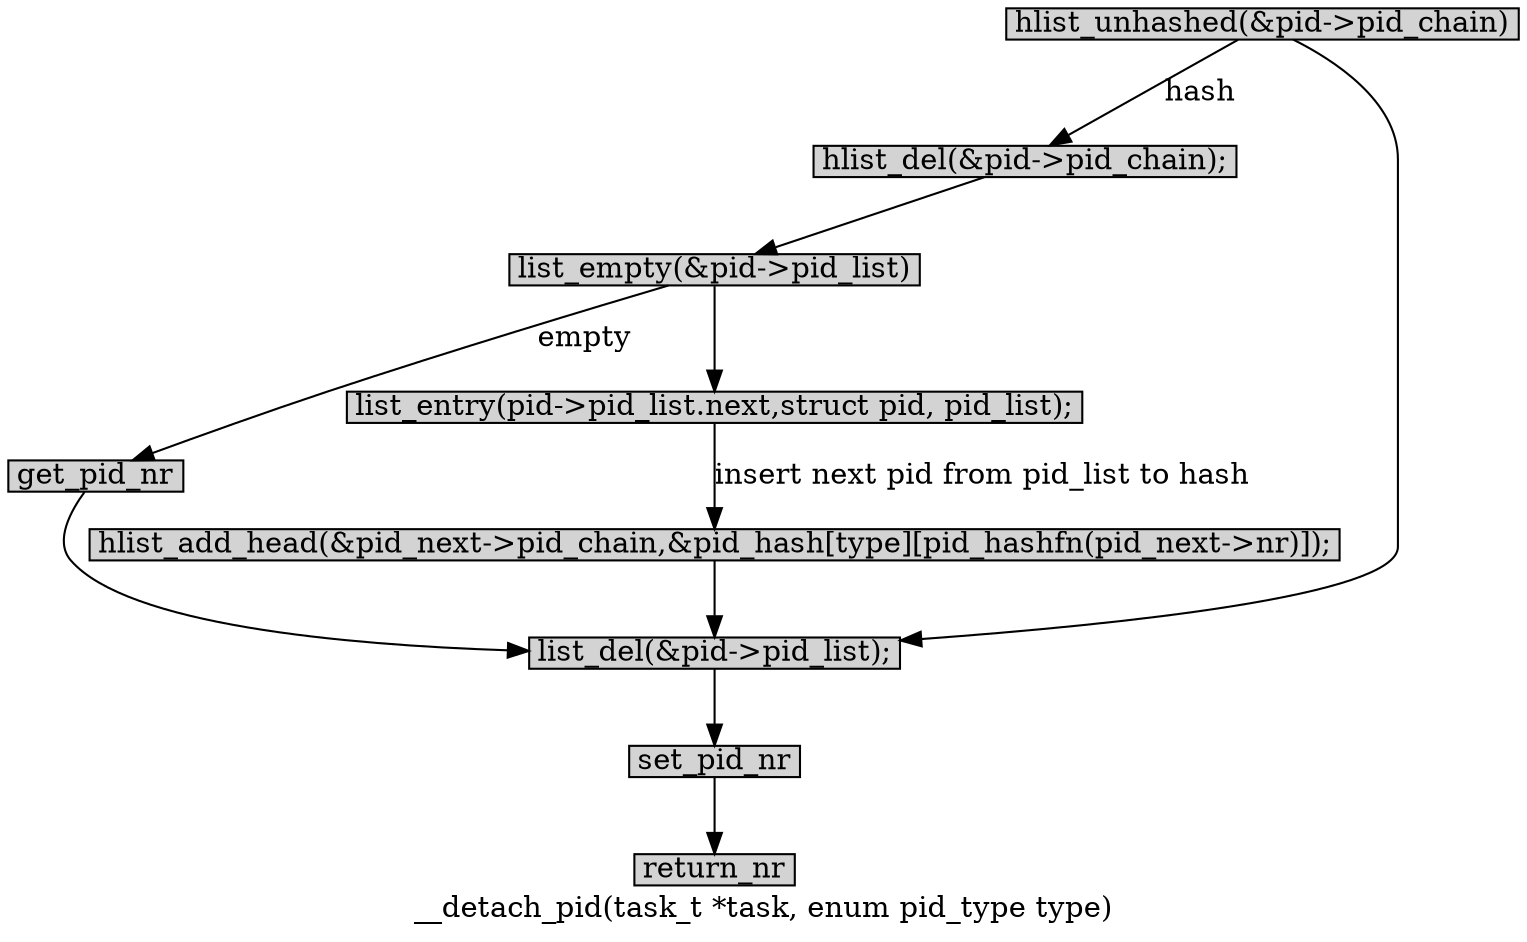 digraph __detach_pid{
        label="__detach_pid(task_t *task, enum pid_type type)";
        ratio=filled;
        
		node[style=filled, shape = box, margin="0.05,0.005",height="0.1",width="0.1"];

		hlist_unhashed[label="hlist_unhashed(&pid->pid_chain)"];
		hlist_del[label="hlist_del(&pid->pid_chain);"];
		list_empty[label="list_empty(&pid->pid_list)"];
		get_pid_nr;
		list_entry[label="list_entry(pid->pid_list.next,struct pid, pid_list);"];
		hlist_add_head[label="hlist_add_head(&pid_next->pid_chain,&pid_hash[type][pid_hashfn(pid_next->nr)]);"];
		list_del[label="list_del(&pid->pid_list);"];
		set_pid_nr;
		
		return_nr;

		hlist_unhashed -> hlist_del[label="hash"];
		hlist_del -> list_empty;
		list_empty -> get_pid_nr[label="empty"];
		get_pid_nr -> list_del;
		list_del -> set_pid_nr;
		set_pid_nr -> return_nr;
		list_empty -> list_entry;
		list_entry -> hlist_add_head[label="insert next pid from pid_list to hash"];
		hlist_add_head -> list_del;

		hlist_unhashed -> list_del;
		
}
